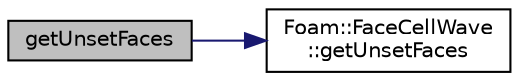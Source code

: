 digraph "getUnsetFaces"
{
  bgcolor="transparent";
  edge [fontname="Helvetica",fontsize="10",labelfontname="Helvetica",labelfontsize="10"];
  node [fontname="Helvetica",fontsize="10",shape=record];
  rankdir="LR";
  Node1 [label="getUnsetFaces",height=0.2,width=0.4,color="black", fillcolor="grey75", style="filled", fontcolor="black"];
  Node1 -> Node2 [color="midnightblue",fontsize="10",style="solid",fontname="Helvetica"];
  Node2 [label="Foam::FaceCellWave\l::getUnsetFaces",height=0.2,width=0.4,color="black",URL="$a00730.html#abc54e121c4af58ba500e6d6ffffec81d",tooltip="Get number of unvisited faces. "];
}
